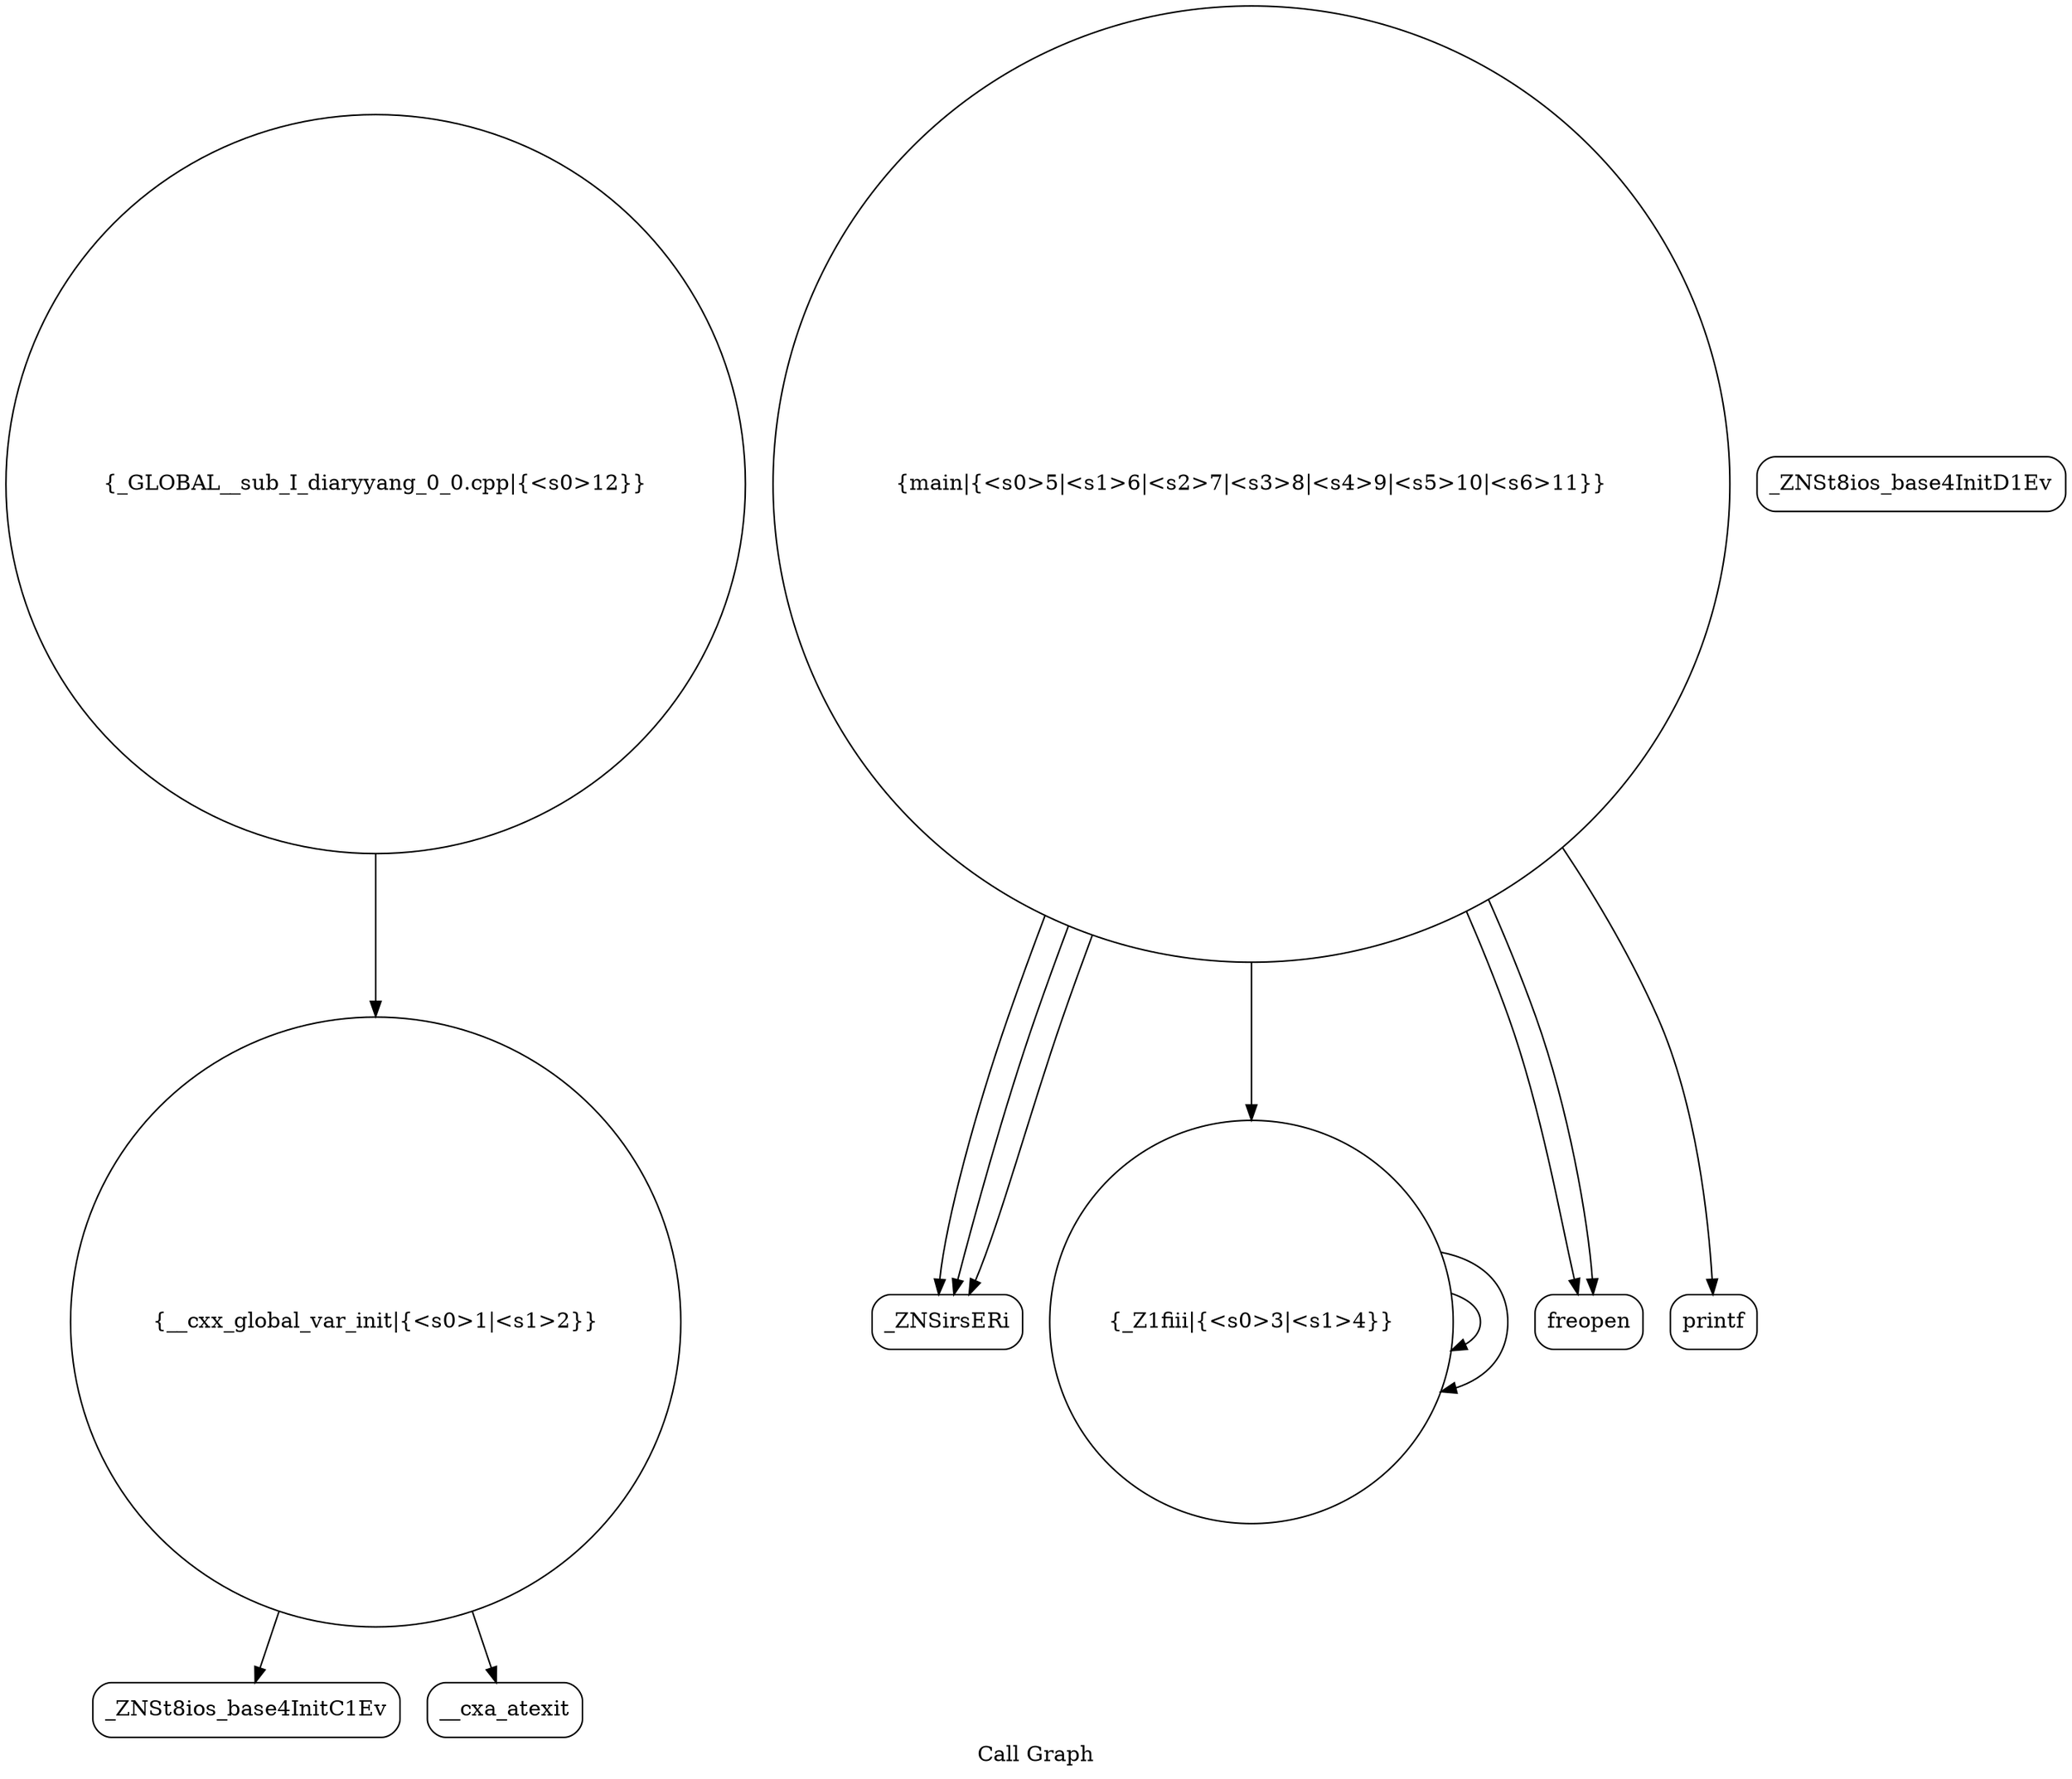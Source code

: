 digraph "Call Graph" {
	label="Call Graph";

	Node0x560c4c909460 [shape=record,shape=circle,label="{__cxx_global_var_init|{<s0>1|<s1>2}}"];
	Node0x560c4c909460:s0 -> Node0x560c4c9098f0[color=black];
	Node0x560c4c909460:s1 -> Node0x560c4c9099f0[color=black];
	Node0x560c4c909bf0 [shape=record,shape=Mrecord,label="{_ZNSirsERi}"];
	Node0x560c4c909970 [shape=record,shape=Mrecord,label="{_ZNSt8ios_base4InitD1Ev}"];
	Node0x560c4c909cf0 [shape=record,shape=circle,label="{_GLOBAL__sub_I_diaryyang_0_0.cpp|{<s0>12}}"];
	Node0x560c4c909cf0:s0 -> Node0x560c4c909460[color=black];
	Node0x560c4c909a70 [shape=record,shape=circle,label="{_Z1fiii|{<s0>3|<s1>4}}"];
	Node0x560c4c909a70:s0 -> Node0x560c4c909a70[color=black];
	Node0x560c4c909a70:s1 -> Node0x560c4c909a70[color=black];
	Node0x560c4c909b70 [shape=record,shape=Mrecord,label="{freopen}"];
	Node0x560c4c9098f0 [shape=record,shape=Mrecord,label="{_ZNSt8ios_base4InitC1Ev}"];
	Node0x560c4c909c70 [shape=record,shape=Mrecord,label="{printf}"];
	Node0x560c4c9099f0 [shape=record,shape=Mrecord,label="{__cxa_atexit}"];
	Node0x560c4c909af0 [shape=record,shape=circle,label="{main|{<s0>5|<s1>6|<s2>7|<s3>8|<s4>9|<s5>10|<s6>11}}"];
	Node0x560c4c909af0:s0 -> Node0x560c4c909b70[color=black];
	Node0x560c4c909af0:s1 -> Node0x560c4c909b70[color=black];
	Node0x560c4c909af0:s2 -> Node0x560c4c909bf0[color=black];
	Node0x560c4c909af0:s3 -> Node0x560c4c909bf0[color=black];
	Node0x560c4c909af0:s4 -> Node0x560c4c909bf0[color=black];
	Node0x560c4c909af0:s5 -> Node0x560c4c909a70[color=black];
	Node0x560c4c909af0:s6 -> Node0x560c4c909c70[color=black];
}
